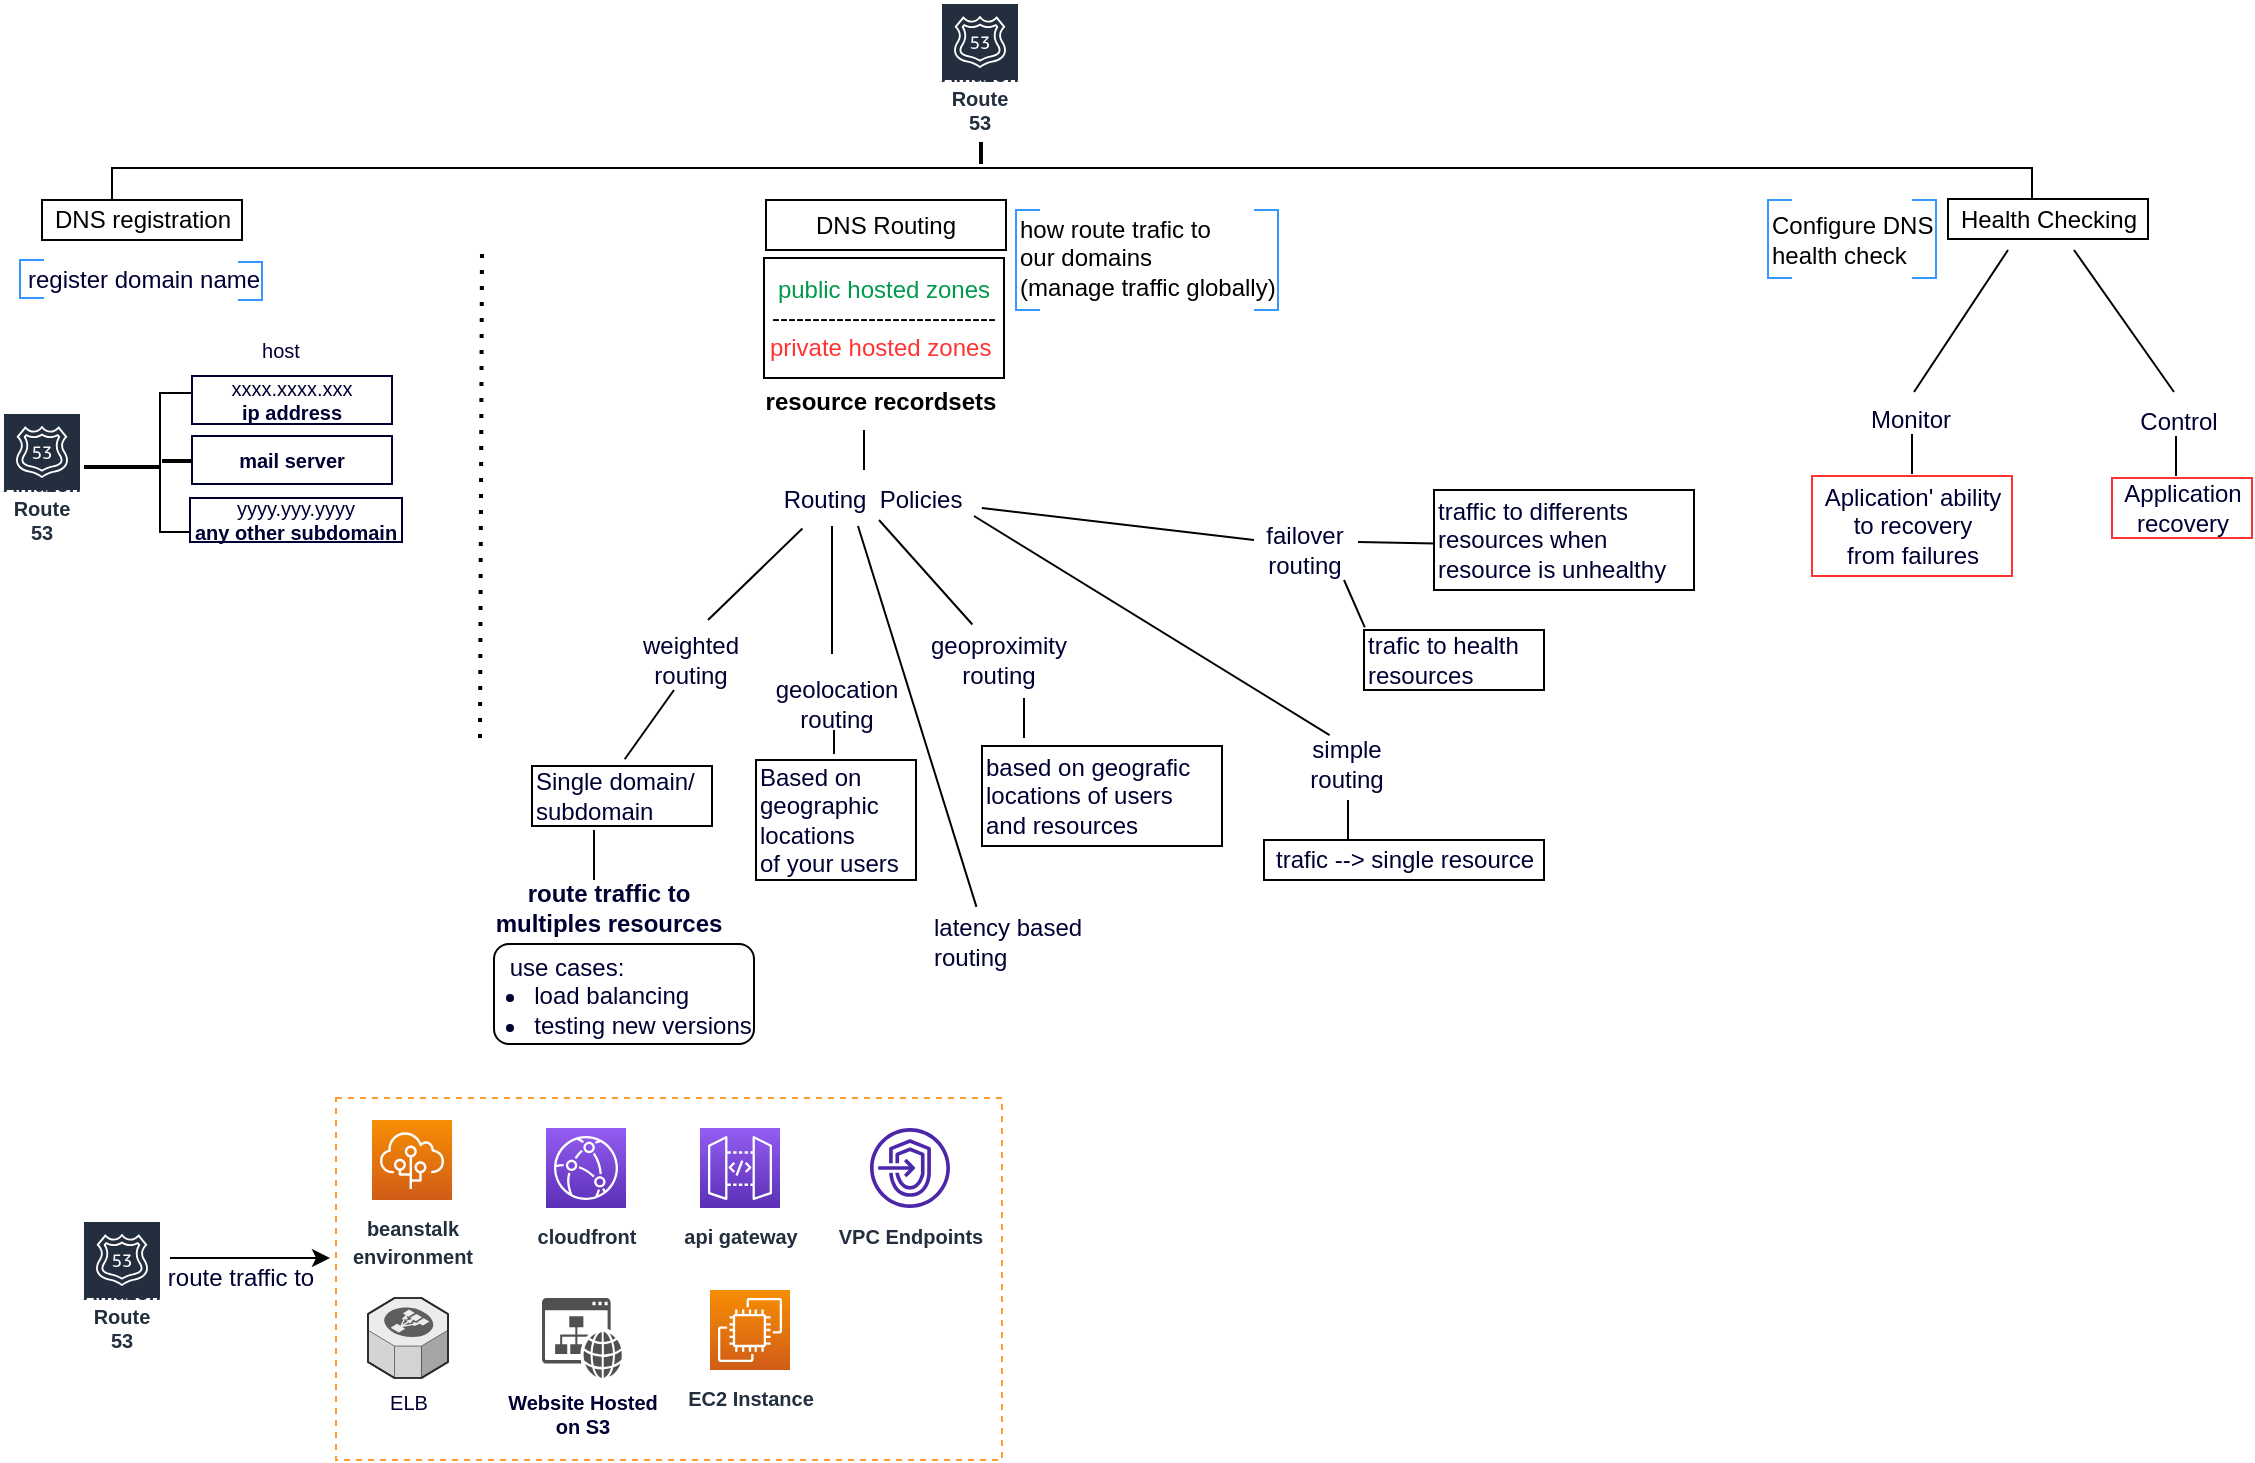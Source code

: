 <mxfile version="20.0.1" type="github">
  <diagram id="7hqPSPKScotGYTefbX5v" name="Page-1">
    <mxGraphModel dx="1068" dy="609" grid="1" gridSize="10" guides="1" tooltips="1" connect="1" arrows="1" fold="1" page="1" pageScale="1" pageWidth="1169" pageHeight="827" math="0" shadow="0">
      <root>
        <mxCell id="0" />
        <mxCell id="1" parent="0" />
        <mxCell id="LuacaKuUAbjQaWSRHdwC-1" value="Amazon Route 53" style="sketch=0;outlineConnect=0;fontColor=#232F3E;gradientColor=none;strokeColor=#ffffff;fillColor=#232F3E;dashed=0;verticalLabelPosition=middle;verticalAlign=bottom;align=center;html=1;whiteSpace=wrap;fontSize=10;fontStyle=1;spacing=3;shape=mxgraph.aws4.productIcon;prIcon=mxgraph.aws4.route_53;" vertex="1" parent="1">
          <mxGeometry x="489" y="31" width="40" height="70" as="geometry" />
        </mxCell>
        <mxCell id="LuacaKuUAbjQaWSRHdwC-3" value="DNS registration" style="text;html=1;align=center;verticalAlign=middle;resizable=0;points=[];autosize=1;strokeColor=default;fillColor=none;" vertex="1" parent="1">
          <mxGeometry x="40" y="130" width="100" height="20" as="geometry" />
        </mxCell>
        <mxCell id="LuacaKuUAbjQaWSRHdwC-5" value="Health Checking" style="text;html=1;align=center;verticalAlign=middle;resizable=0;points=[];autosize=1;strokeColor=default;fillColor=none;" vertex="1" parent="1">
          <mxGeometry x="993" y="129.5" width="100" height="20" as="geometry" />
        </mxCell>
        <mxCell id="LuacaKuUAbjQaWSRHdwC-6" value="&lt;b&gt;resource recordsets&lt;/b&gt;" style="text;html=1;align=center;verticalAlign=middle;resizable=0;points=[];autosize=1;strokeColor=none;fillColor=none;" vertex="1" parent="1">
          <mxGeometry x="394" y="221" width="130" height="20" as="geometry" />
        </mxCell>
        <mxCell id="LuacaKuUAbjQaWSRHdwC-10" value="" style="strokeWidth=1;html=1;shape=mxgraph.flowchart.annotation_1;align=left;pointerEvents=1;fontColor=#000033;fillColor=none;strokeColor=#3399FF;" vertex="1" parent="1">
          <mxGeometry x="527" y="135" width="12" height="50" as="geometry" />
        </mxCell>
        <mxCell id="LuacaKuUAbjQaWSRHdwC-11" value="" style="strokeWidth=1;html=1;shape=mxgraph.flowchart.annotation_1;align=left;pointerEvents=1;fontColor=#000033;fillColor=none;direction=west;strokeColor=#3399FF;" vertex="1" parent="1">
          <mxGeometry x="646" y="135" width="12" height="50" as="geometry" />
        </mxCell>
        <mxCell id="LuacaKuUAbjQaWSRHdwC-12" value="how route trafic to &lt;br&gt;our domains&lt;br&gt;(manage traffic globally)" style="text;html=1;align=left;verticalAlign=middle;resizable=0;points=[];autosize=1;strokeColor=none;fillColor=none;fontSize=12;" vertex="1" parent="1">
          <mxGeometry x="527" y="133.5" width="140" height="50" as="geometry" />
        </mxCell>
        <mxCell id="LuacaKuUAbjQaWSRHdwC-22" value="&lt;font color=&quot;#00994d&quot;&gt;public hosted zones&lt;/font&gt;&lt;br&gt;----------------------------&lt;br&gt;&lt;font color=&quot;#ff3333&quot;&gt;private hosted zones&lt;/font&gt;&amp;nbsp;" style="rounded=0;whiteSpace=wrap;html=1;" vertex="1" parent="1">
          <mxGeometry x="401" y="159" width="120" height="60" as="geometry" />
        </mxCell>
        <mxCell id="LuacaKuUAbjQaWSRHdwC-23" value="register domain name" style="text;html=1;align=left;verticalAlign=middle;resizable=0;points=[];autosize=1;strokeColor=none;fillColor=none;fontSize=12;fontColor=#000033;" vertex="1" parent="1">
          <mxGeometry x="31" y="160" width="130" height="20" as="geometry" />
        </mxCell>
        <mxCell id="LuacaKuUAbjQaWSRHdwC-24" value="" style="strokeWidth=1;html=1;shape=mxgraph.flowchart.annotation_1;align=left;pointerEvents=1;fontColor=#000033;fillColor=none;strokeColor=#3399FF;" vertex="1" parent="1">
          <mxGeometry x="29" y="160" width="12" height="19" as="geometry" />
        </mxCell>
        <mxCell id="LuacaKuUAbjQaWSRHdwC-25" value="" style="strokeWidth=1;html=1;shape=mxgraph.flowchart.annotation_1;align=left;pointerEvents=1;fontColor=#000033;fillColor=none;direction=west;strokeColor=#3399FF;" vertex="1" parent="1">
          <mxGeometry x="138" y="161" width="12" height="19" as="geometry" />
        </mxCell>
        <mxCell id="LuacaKuUAbjQaWSRHdwC-26" value="&lt;span style=&quot;color: rgb(0, 0, 0);&quot;&gt;DNS Routing&lt;/span&gt;" style="rounded=0;whiteSpace=wrap;html=1;fontColor=#00994D;" vertex="1" parent="1">
          <mxGeometry x="402" y="130" width="120" height="25" as="geometry" />
        </mxCell>
        <mxCell id="LuacaKuUAbjQaWSRHdwC-32" value="Routing&amp;nbsp; Policies" style="text;html=1;align=center;verticalAlign=middle;resizable=0;points=[];autosize=1;strokeColor=none;fillColor=none;fontColor=#000033;" vertex="1" parent="1">
          <mxGeometry x="405" y="270" width="100" height="20" as="geometry" />
        </mxCell>
        <mxCell id="LuacaKuUAbjQaWSRHdwC-33" value="" style="endArrow=none;html=1;rounded=0;fontColor=#000033;" edge="1" parent="1">
          <mxGeometry width="50" height="50" relative="1" as="geometry">
            <mxPoint x="451" y="265" as="sourcePoint" />
            <mxPoint x="451" y="245" as="targetPoint" />
          </mxGeometry>
        </mxCell>
        <mxCell id="LuacaKuUAbjQaWSRHdwC-36" value="latency based &lt;br&gt;routing" style="text;html=1;align=left;verticalAlign=middle;resizable=0;points=[];autosize=1;strokeColor=none;fillColor=none;fontColor=#000033;" vertex="1" parent="1">
          <mxGeometry x="484" y="486" width="90" height="30" as="geometry" />
        </mxCell>
        <mxCell id="LuacaKuUAbjQaWSRHdwC-40" value="" style="endArrow=none;html=1;rounded=0;fontColor=#000033;entryX=0.282;entryY=1.214;entryDx=0;entryDy=0;entryPerimeter=0;" edge="1" parent="1">
          <mxGeometry width="50" height="50" relative="1" as="geometry">
            <mxPoint x="373" y="340" as="sourcePoint" />
            <mxPoint x="420.2" y="294.28" as="targetPoint" />
          </mxGeometry>
        </mxCell>
        <mxCell id="LuacaKuUAbjQaWSRHdwC-42" value="geolocation&lt;br&gt;routing" style="text;html=1;align=center;verticalAlign=middle;resizable=0;points=[];autosize=1;strokeColor=none;fillColor=none;fontColor=#000033;" vertex="1" parent="1">
          <mxGeometry x="397" y="367" width="80" height="30" as="geometry" />
        </mxCell>
        <mxCell id="LuacaKuUAbjQaWSRHdwC-43" value="geoproximity&lt;br&gt;routing" style="text;html=1;align=center;verticalAlign=middle;resizable=0;points=[];autosize=1;strokeColor=none;fillColor=none;fontColor=#000033;" vertex="1" parent="1">
          <mxGeometry x="478" y="345" width="80" height="30" as="geometry" />
        </mxCell>
        <mxCell id="LuacaKuUAbjQaWSRHdwC-44" value="" style="endArrow=none;html=1;rounded=0;fontColor=#000033;" edge="1" parent="1">
          <mxGeometry width="50" height="50" relative="1" as="geometry">
            <mxPoint x="435" y="357" as="sourcePoint" />
            <mxPoint x="435" y="293" as="targetPoint" />
          </mxGeometry>
        </mxCell>
        <mxCell id="LuacaKuUAbjQaWSRHdwC-45" value="" style="endArrow=none;html=1;rounded=0;fontColor=#000033;exitX=0.34;exitY=-0.091;exitDx=0;exitDy=0;exitPerimeter=0;" edge="1" parent="1" source="LuacaKuUAbjQaWSRHdwC-43">
          <mxGeometry width="50" height="50" relative="1" as="geometry">
            <mxPoint x="458.5" y="343" as="sourcePoint" />
            <mxPoint x="458.5" y="290" as="targetPoint" />
          </mxGeometry>
        </mxCell>
        <mxCell id="LuacaKuUAbjQaWSRHdwC-46" value="" style="endArrow=none;html=1;rounded=0;fontColor=#000033;exitX=0.336;exitY=0.018;exitDx=0;exitDy=0;exitPerimeter=0;" edge="1" parent="1" source="LuacaKuUAbjQaWSRHdwC-49">
          <mxGeometry width="50" height="50" relative="1" as="geometry">
            <mxPoint x="686" y="390" as="sourcePoint" />
            <mxPoint x="506" y="288" as="targetPoint" />
          </mxGeometry>
        </mxCell>
        <mxCell id="LuacaKuUAbjQaWSRHdwC-47" value="failover &lt;br&gt;routing" style="text;html=1;align=center;verticalAlign=middle;resizable=0;points=[];autosize=1;strokeColor=none;fillColor=none;fontColor=#000033;" vertex="1" parent="1">
          <mxGeometry x="646" y="290" width="50" height="30" as="geometry" />
        </mxCell>
        <mxCell id="LuacaKuUAbjQaWSRHdwC-49" value="simple&lt;br&gt;routing" style="text;html=1;align=center;verticalAlign=middle;resizable=0;points=[];autosize=1;strokeColor=none;fillColor=none;fontColor=#000033;" vertex="1" parent="1">
          <mxGeometry x="667" y="397" width="50" height="30" as="geometry" />
        </mxCell>
        <mxCell id="LuacaKuUAbjQaWSRHdwC-50" value="weighted&lt;br&gt;routing" style="text;html=1;align=center;verticalAlign=middle;resizable=0;points=[];autosize=1;strokeColor=none;fillColor=none;fontColor=#000033;" vertex="1" parent="1">
          <mxGeometry x="334" y="345" width="60" height="30" as="geometry" />
        </mxCell>
        <mxCell id="LuacaKuUAbjQaWSRHdwC-52" value="" style="endArrow=none;html=1;rounded=0;fontColor=#000033;entryX=1.049;entryY=0.7;entryDx=0;entryDy=0;entryPerimeter=0;" edge="1" parent="1" target="LuacaKuUAbjQaWSRHdwC-32">
          <mxGeometry width="50" height="50" relative="1" as="geometry">
            <mxPoint x="646" y="300" as="sourcePoint" />
            <mxPoint x="584.1" y="286.72" as="targetPoint" />
          </mxGeometry>
        </mxCell>
        <mxCell id="LuacaKuUAbjQaWSRHdwC-53" value="" style="endArrow=none;html=1;rounded=0;fontColor=#000033;exitX=0.258;exitY=-0.085;exitDx=0;exitDy=0;exitPerimeter=0;" edge="1" parent="1" source="LuacaKuUAbjQaWSRHdwC-36">
          <mxGeometry width="50" height="50" relative="1" as="geometry">
            <mxPoint x="516" y="440" as="sourcePoint" />
            <mxPoint x="448" y="293" as="targetPoint" />
          </mxGeometry>
        </mxCell>
        <mxCell id="LuacaKuUAbjQaWSRHdwC-54" value="" style="endArrow=none;html=1;rounded=0;fontColor=#000033;exitX=0.515;exitY=-0.112;exitDx=0;exitDy=0;exitPerimeter=0;" edge="1" parent="1" source="LuacaKuUAbjQaWSRHdwC-55">
          <mxGeometry width="50" height="50" relative="1" as="geometry">
            <mxPoint x="356" y="410" as="sourcePoint" />
            <mxPoint x="356" y="375" as="targetPoint" />
          </mxGeometry>
        </mxCell>
        <mxCell id="LuacaKuUAbjQaWSRHdwC-55" value="Single domain/&lt;br&gt;subdomain" style="text;html=1;align=left;verticalAlign=middle;resizable=0;points=[];autosize=1;strokeColor=default;fillColor=none;fontColor=#000033;" vertex="1" parent="1">
          <mxGeometry x="285" y="413" width="90" height="30" as="geometry" />
        </mxCell>
        <mxCell id="LuacaKuUAbjQaWSRHdwC-56" value="" style="endArrow=none;html=1;rounded=0;fontColor=#000033;" edge="1" parent="1">
          <mxGeometry width="50" height="50" relative="1" as="geometry">
            <mxPoint x="316" y="470" as="sourcePoint" />
            <mxPoint x="316" y="445" as="targetPoint" />
          </mxGeometry>
        </mxCell>
        <mxCell id="LuacaKuUAbjQaWSRHdwC-57" value="route traffic to &lt;br&gt;multiples resources" style="text;html=1;align=center;verticalAlign=middle;resizable=0;points=[];autosize=1;strokeColor=none;fillColor=none;fontColor=#000033;fontStyle=1" vertex="1" parent="1">
          <mxGeometry x="258" y="469" width="130" height="30" as="geometry" />
        </mxCell>
        <mxCell id="LuacaKuUAbjQaWSRHdwC-58" value="" style="rounded=1;whiteSpace=wrap;html=1;fontColor=#000033;strokeColor=default;" vertex="1" parent="1">
          <mxGeometry x="266" y="502" width="130" height="50" as="geometry" />
        </mxCell>
        <mxCell id="LuacaKuUAbjQaWSRHdwC-59" value="&lt;div style=&quot;text-align: left;&quot;&gt;&lt;ul&gt;&lt;li&gt;&lt;span style=&quot;background-color: initial;&quot;&gt;load balancing&lt;/span&gt;&lt;/li&gt;&lt;li&gt;&lt;span style=&quot;background-color: initial;&quot;&gt;testing new versions&lt;/span&gt;&lt;/li&gt;&lt;/ul&gt;&lt;/div&gt;" style="text;html=1;align=center;verticalAlign=middle;resizable=0;points=[];autosize=1;strokeColor=none;fillColor=none;fontColor=#000033;" vertex="1" parent="1">
          <mxGeometry x="240" y="505" width="160" height="60" as="geometry" />
        </mxCell>
        <mxCell id="LuacaKuUAbjQaWSRHdwC-60" value="use cases:" style="text;html=1;align=center;verticalAlign=middle;resizable=0;points=[];autosize=1;strokeColor=none;fillColor=none;fontColor=#000033;" vertex="1" parent="1">
          <mxGeometry x="267" y="504" width="70" height="20" as="geometry" />
        </mxCell>
        <mxCell id="LuacaKuUAbjQaWSRHdwC-62" value="Based on &lt;br&gt;geographic&amp;nbsp;&lt;br&gt;locations &lt;br&gt;of your users" style="text;html=1;align=left;verticalAlign=middle;resizable=0;points=[];autosize=1;strokeColor=default;fillColor=none;fontColor=#000033;" vertex="1" parent="1">
          <mxGeometry x="397" y="410" width="80" height="60" as="geometry" />
        </mxCell>
        <mxCell id="LuacaKuUAbjQaWSRHdwC-63" value="" style="endArrow=none;html=1;rounded=0;fontColor=#000033;" edge="1" parent="1">
          <mxGeometry width="50" height="50" relative="1" as="geometry">
            <mxPoint x="436" y="407" as="sourcePoint" />
            <mxPoint x="436" y="395" as="targetPoint" />
          </mxGeometry>
        </mxCell>
        <mxCell id="LuacaKuUAbjQaWSRHdwC-64" value="based on geografic &lt;br&gt;locations of users &lt;br&gt;and resources&amp;nbsp;" style="text;html=1;align=left;verticalAlign=middle;resizable=0;points=[];autosize=1;strokeColor=default;fillColor=none;fontColor=#000033;" vertex="1" parent="1">
          <mxGeometry x="510" y="403" width="120" height="50" as="geometry" />
        </mxCell>
        <mxCell id="LuacaKuUAbjQaWSRHdwC-65" value="" style="endArrow=none;html=1;rounded=0;fontColor=#000033;" edge="1" parent="1">
          <mxGeometry width="50" height="50" relative="1" as="geometry">
            <mxPoint x="531" y="399" as="sourcePoint" />
            <mxPoint x="531" y="379" as="targetPoint" />
          </mxGeometry>
        </mxCell>
        <mxCell id="LuacaKuUAbjQaWSRHdwC-66" value="trafic --&amp;gt; single resource" style="text;html=1;align=center;verticalAlign=middle;resizable=0;points=[];autosize=1;strokeColor=default;fillColor=none;fontColor=#000033;" vertex="1" parent="1">
          <mxGeometry x="651" y="450" width="140" height="20" as="geometry" />
        </mxCell>
        <mxCell id="LuacaKuUAbjQaWSRHdwC-68" value="" style="endArrow=none;html=1;rounded=0;fontColor=#000033;" edge="1" parent="1">
          <mxGeometry width="50" height="50" relative="1" as="geometry">
            <mxPoint x="693" y="450" as="sourcePoint" />
            <mxPoint x="693" y="430" as="targetPoint" />
          </mxGeometry>
        </mxCell>
        <mxCell id="LuacaKuUAbjQaWSRHdwC-69" value="trafic to health&lt;br&gt;resources" style="text;html=1;align=left;verticalAlign=middle;resizable=0;points=[];autosize=1;strokeColor=default;fillColor=none;fontColor=#000033;" vertex="1" parent="1">
          <mxGeometry x="701" y="345" width="90" height="30" as="geometry" />
        </mxCell>
        <mxCell id="LuacaKuUAbjQaWSRHdwC-70" value="traffic to differents &lt;br&gt;resources when &lt;br&gt;resource is unhealthy" style="text;html=1;align=left;verticalAlign=middle;resizable=0;points=[];autosize=1;strokeColor=default;fillColor=none;fontColor=#000033;" vertex="1" parent="1">
          <mxGeometry x="736" y="275" width="130" height="50" as="geometry" />
        </mxCell>
        <mxCell id="LuacaKuUAbjQaWSRHdwC-71" value="" style="endArrow=none;html=1;rounded=0;fontColor=#000033;exitX=0.003;exitY=0.535;exitDx=0;exitDy=0;exitPerimeter=0;" edge="1" parent="1" source="LuacaKuUAbjQaWSRHdwC-70">
          <mxGeometry width="50" height="50" relative="1" as="geometry">
            <mxPoint x="726" y="301" as="sourcePoint" />
            <mxPoint x="698" y="301" as="targetPoint" />
          </mxGeometry>
        </mxCell>
        <mxCell id="LuacaKuUAbjQaWSRHdwC-72" value="" style="endArrow=none;html=1;rounded=0;fontColor=#000033;exitX=-0.04;exitY=0.191;exitDx=0;exitDy=0;exitPerimeter=0;" edge="1" parent="1">
          <mxGeometry width="50" height="50" relative="1" as="geometry">
            <mxPoint x="701.4" y="343.73" as="sourcePoint" />
            <mxPoint x="691" y="320" as="targetPoint" />
          </mxGeometry>
        </mxCell>
        <mxCell id="LuacaKuUAbjQaWSRHdwC-74" value="" style="strokeWidth=1;html=1;shape=mxgraph.flowchart.annotation_1;align=left;pointerEvents=1;fontColor=#000033;fillColor=none;strokeColor=#3399FF;" vertex="1" parent="1">
          <mxGeometry x="903" y="130" width="12" height="39" as="geometry" />
        </mxCell>
        <mxCell id="LuacaKuUAbjQaWSRHdwC-75" value="" style="strokeWidth=1;html=1;shape=mxgraph.flowchart.annotation_1;align=left;pointerEvents=1;fontColor=#000033;fillColor=none;direction=west;strokeColor=#3399FF;" vertex="1" parent="1">
          <mxGeometry x="975" y="130" width="12" height="39" as="geometry" />
        </mxCell>
        <mxCell id="LuacaKuUAbjQaWSRHdwC-76" value="Configure DNS &lt;br&gt;health check" style="text;html=1;align=left;verticalAlign=middle;resizable=0;points=[];autosize=1;strokeColor=none;fillColor=none;fontSize=12;" vertex="1" parent="1">
          <mxGeometry x="903" y="134.5" width="100" height="30" as="geometry" />
        </mxCell>
        <mxCell id="LuacaKuUAbjQaWSRHdwC-77" value="" style="endArrow=none;html=1;rounded=0;fontColor=#000033;" edge="1" parent="1">
          <mxGeometry width="50" height="50" relative="1" as="geometry">
            <mxPoint x="976" y="226" as="sourcePoint" />
            <mxPoint x="1023" y="155" as="targetPoint" />
          </mxGeometry>
        </mxCell>
        <mxCell id="LuacaKuUAbjQaWSRHdwC-78" value="" style="endArrow=none;html=1;rounded=0;fontColor=#000033;" edge="1" parent="1">
          <mxGeometry width="50" height="50" relative="1" as="geometry">
            <mxPoint x="1106" y="226" as="sourcePoint" />
            <mxPoint x="1056" y="155" as="targetPoint" />
          </mxGeometry>
        </mxCell>
        <mxCell id="LuacaKuUAbjQaWSRHdwC-79" value="Monitor" style="text;html=1;align=center;verticalAlign=middle;resizable=0;points=[];autosize=1;strokeColor=none;fillColor=none;fontColor=#000033;" vertex="1" parent="1">
          <mxGeometry x="944" y="230" width="60" height="20" as="geometry" />
        </mxCell>
        <mxCell id="LuacaKuUAbjQaWSRHdwC-80" value="Control" style="text;html=1;align=center;verticalAlign=middle;resizable=0;points=[];autosize=1;strokeColor=none;fillColor=none;fontColor=#000033;" vertex="1" parent="1">
          <mxGeometry x="1083" y="231" width="50" height="20" as="geometry" />
        </mxCell>
        <mxCell id="LuacaKuUAbjQaWSRHdwC-81" value="Aplication&#39; ability&lt;br&gt;to recovery&lt;br&gt;from failures" style="text;html=1;align=center;verticalAlign=middle;resizable=0;points=[];autosize=1;strokeColor=#FF3333;fillColor=none;fontColor=#000033;" vertex="1" parent="1">
          <mxGeometry x="925" y="268" width="100" height="50" as="geometry" />
        </mxCell>
        <mxCell id="LuacaKuUAbjQaWSRHdwC-82" value="Application&lt;br&gt;recovery" style="text;html=1;align=center;verticalAlign=middle;resizable=0;points=[];autosize=1;strokeColor=#FF3333;fillColor=none;fontColor=#000033;" vertex="1" parent="1">
          <mxGeometry x="1075" y="269" width="70" height="30" as="geometry" />
        </mxCell>
        <mxCell id="LuacaKuUAbjQaWSRHdwC-83" value="" style="endArrow=none;html=1;rounded=0;fontColor=#000033;" edge="1" parent="1">
          <mxGeometry width="50" height="50" relative="1" as="geometry">
            <mxPoint x="975" y="267" as="sourcePoint" />
            <mxPoint x="975" y="247" as="targetPoint" />
          </mxGeometry>
        </mxCell>
        <mxCell id="LuacaKuUAbjQaWSRHdwC-84" value="" style="endArrow=none;html=1;rounded=0;fontColor=#000033;" edge="1" parent="1">
          <mxGeometry width="50" height="50" relative="1" as="geometry">
            <mxPoint x="1107" y="268" as="sourcePoint" />
            <mxPoint x="1107" y="248" as="targetPoint" />
          </mxGeometry>
        </mxCell>
        <mxCell id="LuacaKuUAbjQaWSRHdwC-85" value="" style="shape=partialRectangle;whiteSpace=wrap;html=1;bottom=1;right=1;left=1;top=0;fillColor=none;routingCenterX=-0.5;rotation=-180;direction=east;" vertex="1" parent="1">
          <mxGeometry x="75" y="114" width="960" height="15" as="geometry" />
        </mxCell>
        <mxCell id="LuacaKuUAbjQaWSRHdwC-86" value="" style="line;strokeWidth=2;direction=south;html=1;" vertex="1" parent="1">
          <mxGeometry x="509" y="101" width="1" height="11" as="geometry" />
        </mxCell>
        <mxCell id="LuacaKuUAbjQaWSRHdwC-87" value="Amazon Route 53" style="sketch=0;outlineConnect=0;fontColor=#232F3E;gradientColor=none;strokeColor=#ffffff;fillColor=#232F3E;dashed=0;verticalLabelPosition=middle;verticalAlign=bottom;align=center;html=1;whiteSpace=wrap;fontSize=10;fontStyle=1;spacing=3;shape=mxgraph.aws4.productIcon;prIcon=mxgraph.aws4.route_53;" vertex="1" parent="1">
          <mxGeometry x="60" y="640" width="40" height="70" as="geometry" />
        </mxCell>
        <mxCell id="LuacaKuUAbjQaWSRHdwC-88" value="route traffic to" style="text;html=1;align=center;verticalAlign=middle;resizable=0;points=[];autosize=1;strokeColor=none;fillColor=none;fontColor=#000033;" vertex="1" parent="1">
          <mxGeometry x="94" y="659" width="90" height="20" as="geometry" />
        </mxCell>
        <mxCell id="LuacaKuUAbjQaWSRHdwC-89" value="" style="rounded=0;whiteSpace=wrap;html=1;dashed=1;sketch=0;strokeColor=#FF9933;strokeWidth=1;fillColor=none;" vertex="1" parent="1">
          <mxGeometry x="187" y="579" width="333" height="181" as="geometry" />
        </mxCell>
        <mxCell id="LuacaKuUAbjQaWSRHdwC-90" value="" style="endArrow=classic;html=1;rounded=0;fontColor=#000033;" edge="1" parent="1">
          <mxGeometry width="50" height="50" relative="1" as="geometry">
            <mxPoint x="104" y="659" as="sourcePoint" />
            <mxPoint x="184" y="659" as="targetPoint" />
          </mxGeometry>
        </mxCell>
        <mxCell id="LuacaKuUAbjQaWSRHdwC-91" value="&lt;font style=&quot;font-size: 10px;&quot;&gt;&lt;b&gt;api gateway&lt;/b&gt;&lt;/font&gt;" style="sketch=0;points=[[0,0,0],[0.25,0,0],[0.5,0,0],[0.75,0,0],[1,0,0],[0,1,0],[0.25,1,0],[0.5,1,0],[0.75,1,0],[1,1,0],[0,0.25,0],[0,0.5,0],[0,0.75,0],[1,0.25,0],[1,0.5,0],[1,0.75,0]];outlineConnect=0;fontColor=#232F3E;gradientColor=#945DF2;gradientDirection=north;fillColor=#5A30B5;strokeColor=#ffffff;dashed=0;verticalLabelPosition=bottom;verticalAlign=top;align=center;html=1;fontSize=12;fontStyle=0;shape=mxgraph.aws4.resourceIcon;resIcon=mxgraph.aws4.api_gateway;aspect=fixed;" vertex="1" parent="1">
          <mxGeometry x="369" y="594" width="40" height="40" as="geometry" />
        </mxCell>
        <mxCell id="LuacaKuUAbjQaWSRHdwC-92" value="&lt;font style=&quot;font-size: 10px;&quot;&gt;&lt;b&gt;cloudfront&lt;/b&gt;&lt;/font&gt;" style="sketch=0;points=[[0,0,0],[0.25,0,0],[0.5,0,0],[0.75,0,0],[1,0,0],[0,1,0],[0.25,1,0],[0.5,1,0],[0.75,1,0],[1,1,0],[0,0.25,0],[0,0.5,0],[0,0.75,0],[1,0.25,0],[1,0.5,0],[1,0.75,0]];outlineConnect=0;fontColor=#232F3E;gradientColor=#945DF2;gradientDirection=north;fillColor=#5A30B5;strokeColor=#ffffff;dashed=0;verticalLabelPosition=bottom;verticalAlign=top;align=center;html=1;fontSize=12;fontStyle=0;aspect=fixed;shape=mxgraph.aws4.resourceIcon;resIcon=mxgraph.aws4.cloudfront;" vertex="1" parent="1">
          <mxGeometry x="292" y="594" width="40" height="40" as="geometry" />
        </mxCell>
        <mxCell id="LuacaKuUAbjQaWSRHdwC-99" value="&lt;b style=&quot;font-size: 10px;&quot;&gt;beanstalk &lt;br&gt;environment&lt;/b&gt;" style="sketch=0;points=[[0,0,0],[0.25,0,0],[0.5,0,0],[0.75,0,0],[1,0,0],[0,1,0],[0.25,1,0],[0.5,1,0],[0.75,1,0],[1,1,0],[0,0.25,0],[0,0.5,0],[0,0.75,0],[1,0.25,0],[1,0.5,0],[1,0.75,0]];outlineConnect=0;fontColor=#232F3E;gradientColor=#F78E04;gradientDirection=north;fillColor=#D05C17;strokeColor=#ffffff;dashed=0;verticalLabelPosition=bottom;verticalAlign=top;align=center;html=1;fontSize=12;fontStyle=0;aspect=fixed;shape=mxgraph.aws4.resourceIcon;resIcon=mxgraph.aws4.elastic_beanstalk;" vertex="1" parent="1">
          <mxGeometry x="205" y="590" width="40" height="40" as="geometry" />
        </mxCell>
        <mxCell id="LuacaKuUAbjQaWSRHdwC-100" value="ELB" style="verticalLabelPosition=bottom;html=1;verticalAlign=top;strokeWidth=1;align=center;outlineConnect=0;dashed=0;outlineConnect=0;shape=mxgraph.aws3d.elasticLoadBalancing;fillColor=#ECECEC;strokeColor=#5E5E5E;aspect=fixed;fontSize=10;fontColor=#000033;" vertex="1" parent="1">
          <mxGeometry x="203" y="679" width="40" height="40" as="geometry" />
        </mxCell>
        <mxCell id="LuacaKuUAbjQaWSRHdwC-102" value="&lt;b&gt;Website Hosted &lt;br&gt;on S3&lt;/b&gt;" style="sketch=0;pointerEvents=1;shadow=0;dashed=0;html=1;strokeColor=none;fillColor=#505050;labelPosition=center;verticalLabelPosition=bottom;verticalAlign=top;outlineConnect=0;align=center;shape=mxgraph.office.concepts.website;fontSize=10;fontColor=#000033;" vertex="1" parent="1">
          <mxGeometry x="290" y="679" width="40" height="40" as="geometry" />
        </mxCell>
        <mxCell id="LuacaKuUAbjQaWSRHdwC-104" value="&lt;b&gt;&lt;font style=&quot;font-size: 10px;&quot;&gt;VPC Endpoints&lt;/font&gt;&lt;/b&gt;" style="sketch=0;outlineConnect=0;fontColor=#232F3E;gradientColor=none;fillColor=#4D27AA;strokeColor=none;dashed=0;verticalLabelPosition=bottom;verticalAlign=top;align=center;html=1;fontSize=12;fontStyle=0;aspect=fixed;pointerEvents=1;shape=mxgraph.aws4.endpoints;" vertex="1" parent="1">
          <mxGeometry x="454" y="594" width="40" height="40" as="geometry" />
        </mxCell>
        <mxCell id="LuacaKuUAbjQaWSRHdwC-105" value="&lt;font style=&quot;font-size: 10px;&quot;&gt;&lt;b&gt;EC2 Instance&lt;/b&gt;&lt;/font&gt;" style="sketch=0;points=[[0,0,0],[0.25,0,0],[0.5,0,0],[0.75,0,0],[1,0,0],[0,1,0],[0.25,1,0],[0.5,1,0],[0.75,1,0],[1,1,0],[0,0.25,0],[0,0.5,0],[0,0.75,0],[1,0.25,0],[1,0.5,0],[1,0.75,0]];outlineConnect=0;fontColor=#232F3E;gradientColor=#F78E04;gradientDirection=north;fillColor=#D05C17;strokeColor=#ffffff;dashed=0;verticalLabelPosition=bottom;verticalAlign=top;align=center;html=1;fontSize=12;fontStyle=0;aspect=fixed;shape=mxgraph.aws4.resourceIcon;resIcon=mxgraph.aws4.ec2;" vertex="1" parent="1">
          <mxGeometry x="374" y="675" width="40" height="40" as="geometry" />
        </mxCell>
        <mxCell id="LuacaKuUAbjQaWSRHdwC-108" value="" style="shape=partialRectangle;whiteSpace=wrap;html=1;bottom=1;right=1;left=1;top=0;fillColor=none;routingCenterX=-0.5;rotation=-180;direction=north;" vertex="1" parent="1">
          <mxGeometry x="99" y="226.5" width="15" height="69.5" as="geometry" />
        </mxCell>
        <mxCell id="LuacaKuUAbjQaWSRHdwC-111" value="xxxx.xxxx.xxx&lt;br&gt;&lt;b&gt;ip address&lt;/b&gt;" style="rounded=0;whiteSpace=wrap;html=1;fontSize=10;fontColor=#000033;strokeColor=#000033;fillColor=none;" vertex="1" parent="1">
          <mxGeometry x="115" y="218" width="100" height="24" as="geometry" />
        </mxCell>
        <mxCell id="LuacaKuUAbjQaWSRHdwC-112" value="&lt;b&gt;mail server&lt;/b&gt;" style="rounded=0;whiteSpace=wrap;html=1;fontSize=10;fontColor=#000033;strokeColor=#000033;fillColor=none;" vertex="1" parent="1">
          <mxGeometry x="115" y="248" width="100" height="24" as="geometry" />
        </mxCell>
        <mxCell id="LuacaKuUAbjQaWSRHdwC-113" value="yyyy.yyy.yyyy&lt;br&gt;&lt;b&gt;any other subdomain&lt;/b&gt;" style="rounded=0;whiteSpace=wrap;html=1;fontSize=10;fontColor=#000033;strokeColor=#000033;fillColor=none;" vertex="1" parent="1">
          <mxGeometry x="114" y="279" width="106" height="22" as="geometry" />
        </mxCell>
        <mxCell id="LuacaKuUAbjQaWSRHdwC-115" value="" style="line;strokeWidth=2;direction=west;html=1;" vertex="1" parent="1">
          <mxGeometry x="100" y="260" width="15" height="1" as="geometry" />
        </mxCell>
        <mxCell id="LuacaKuUAbjQaWSRHdwC-117" value="" style="line;strokeWidth=2;direction=west;html=1;" vertex="1" parent="1">
          <mxGeometry x="61" y="263" width="38" height="1" as="geometry" />
        </mxCell>
        <mxCell id="LuacaKuUAbjQaWSRHdwC-118" value="Amazon Route 53" style="sketch=0;outlineConnect=0;fontColor=#232F3E;gradientColor=none;strokeColor=#ffffff;fillColor=#232F3E;dashed=0;verticalLabelPosition=middle;verticalAlign=bottom;align=center;html=1;whiteSpace=wrap;fontSize=10;fontStyle=1;spacing=3;shape=mxgraph.aws4.productIcon;prIcon=mxgraph.aws4.route_53;" vertex="1" parent="1">
          <mxGeometry x="20" y="236" width="40" height="70" as="geometry" />
        </mxCell>
        <mxCell id="LuacaKuUAbjQaWSRHdwC-119" value="host" style="text;html=1;align=center;verticalAlign=middle;resizable=0;points=[];autosize=1;strokeColor=none;fillColor=none;fontSize=10;fontColor=#000033;" vertex="1" parent="1">
          <mxGeometry x="144" y="195" width="30" height="20" as="geometry" />
        </mxCell>
        <mxCell id="LuacaKuUAbjQaWSRHdwC-120" value="" style="endArrow=none;dashed=1;html=1;dashPattern=1 3;strokeWidth=2;rounded=0;fontColor=#FF3333;" edge="1" parent="1">
          <mxGeometry width="50" height="50" relative="1" as="geometry">
            <mxPoint x="259" y="399" as="sourcePoint" />
            <mxPoint x="260" y="154" as="targetPoint" />
          </mxGeometry>
        </mxCell>
      </root>
    </mxGraphModel>
  </diagram>
</mxfile>

